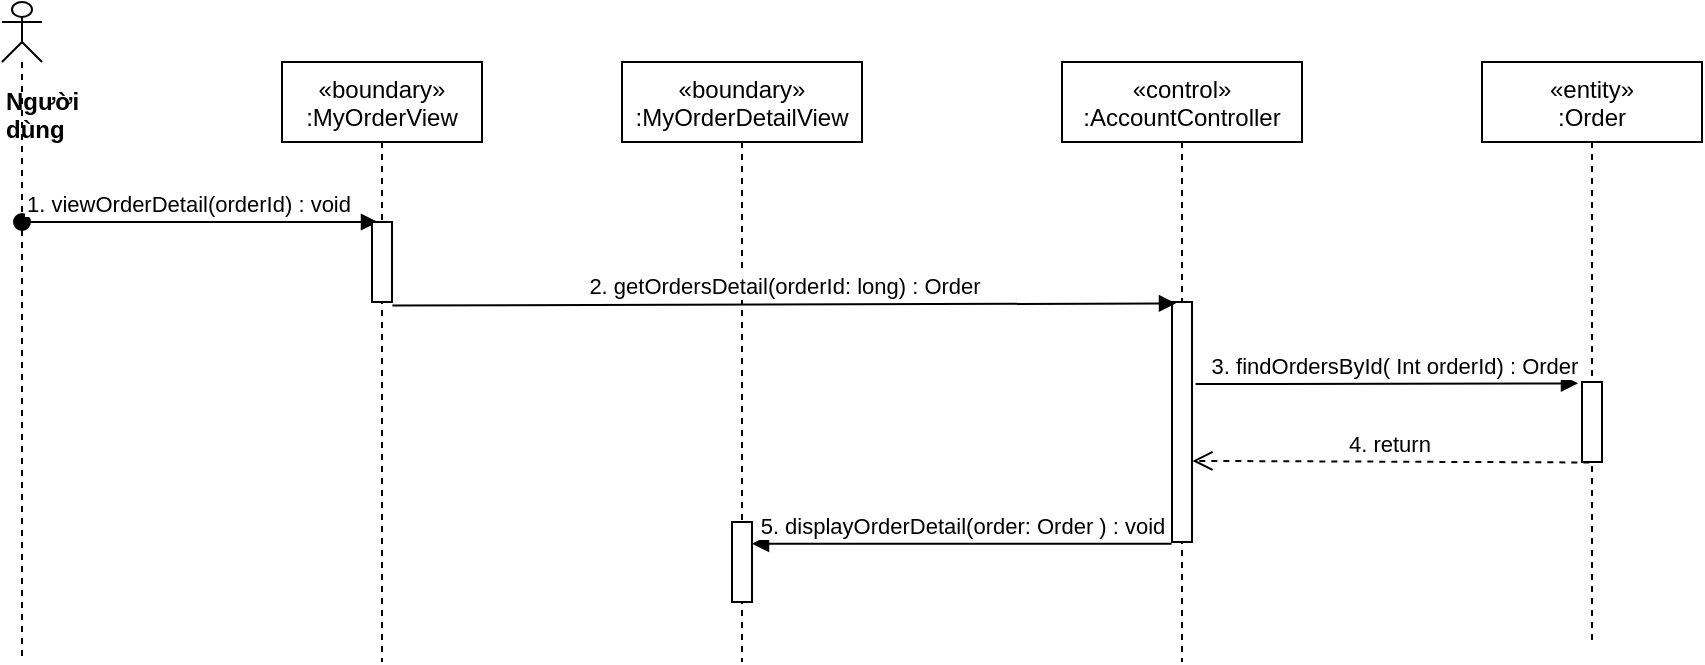 <mxfile version="14.8.2" type="device"><diagram id="kgpKYQtTHZ0yAKxKKP6v" name="Page-1"><mxGraphModel dx="1038" dy="521" grid="1" gridSize="10" guides="1" tooltips="1" connect="1" arrows="1" fold="1" page="1" pageScale="1" pageWidth="850" pageHeight="1100" math="0" shadow="0"><root><mxCell id="0"/><mxCell id="1" parent="0"/><mxCell id="MMp3LklvygZy1nA9mj0z-1" value="«boundary»&#10;:MyOrderDetailView" style="shape=umlLifeline;perimeter=lifelinePerimeter;container=1;collapsible=0;recursiveResize=0;rounded=0;shadow=0;strokeWidth=1;" parent="1" vertex="1"><mxGeometry x="480" y="80" width="120" height="300" as="geometry"/></mxCell><mxCell id="MMp3LklvygZy1nA9mj0z-3" value="" style="html=1;points=[];perimeter=orthogonalPerimeter;" parent="MMp3LklvygZy1nA9mj0z-1" vertex="1"><mxGeometry x="55" y="230" width="10" height="40" as="geometry"/></mxCell><mxCell id="MMp3LklvygZy1nA9mj0z-4" value="«control»&#10;:AccountController" style="shape=umlLifeline;perimeter=lifelinePerimeter;container=1;collapsible=0;recursiveResize=0;rounded=0;shadow=0;strokeWidth=1;" parent="1" vertex="1"><mxGeometry x="700" y="80" width="120" height="300" as="geometry"/></mxCell><mxCell id="MMp3LklvygZy1nA9mj0z-5" value="" style="points=[];perimeter=orthogonalPerimeter;rounded=0;shadow=0;strokeWidth=1;" parent="MMp3LklvygZy1nA9mj0z-4" vertex="1"><mxGeometry x="55" y="120" width="10" height="120" as="geometry"/></mxCell><mxCell id="MMp3LklvygZy1nA9mj0z-6" value="&lt;div&gt;&lt;b&gt;Người dùng&lt;/b&gt;&lt;/div&gt;" style="shape=umlLifeline;participant=umlActor;perimeter=lifelinePerimeter;whiteSpace=wrap;html=1;container=1;collapsible=0;recursiveResize=0;verticalAlign=top;spacingTop=36;outlineConnect=0;align=left;size=30;" parent="1" vertex="1"><mxGeometry x="170" y="50" width="20" height="330" as="geometry"/></mxCell><mxCell id="MMp3LklvygZy1nA9mj0z-7" value="1. viewOrderDetail(orderId) : void" style="verticalAlign=bottom;startArrow=oval;endArrow=block;startSize=8;shadow=0;strokeWidth=1;entryX=0.3;entryY=0;entryDx=0;entryDy=0;entryPerimeter=0;" parent="1" source="MMp3LklvygZy1nA9mj0z-6" target="YJ9bIzAfM8jDRiDhMKU9-3" edge="1"><mxGeometry x="-0.06" relative="1" as="geometry"><mxPoint x="100" y="170" as="sourcePoint"/><mxPoint as="offset"/><mxPoint x="300" y="160" as="targetPoint"/></mxGeometry></mxCell><mxCell id="MMp3LklvygZy1nA9mj0z-10" value="2. getOrdersDetail(orderId: long) : Order" style="html=1;verticalAlign=bottom;endArrow=block;entryX=0.2;entryY=0.006;entryDx=0;entryDy=0;entryPerimeter=0;exitX=1.02;exitY=1.045;exitDx=0;exitDy=0;exitPerimeter=0;" parent="1" source="YJ9bIzAfM8jDRiDhMKU9-3" target="MMp3LklvygZy1nA9mj0z-5" edge="1"><mxGeometry width="80" relative="1" as="geometry"><mxPoint x="370" y="201" as="sourcePoint"/><mxPoint x="700" y="228" as="targetPoint"/></mxGeometry></mxCell><mxCell id="MMp3LklvygZy1nA9mj0z-12" value="«entity»&#10;:Order" style="shape=umlLifeline;perimeter=lifelinePerimeter;container=1;collapsible=0;recursiveResize=0;rounded=0;shadow=0;strokeWidth=1;" parent="1" vertex="1"><mxGeometry x="910" y="80" width="110" height="290" as="geometry"/></mxCell><mxCell id="MMp3LklvygZy1nA9mj0z-13" value="" style="points=[];perimeter=orthogonalPerimeter;rounded=0;shadow=0;strokeWidth=1;" parent="MMp3LklvygZy1nA9mj0z-12" vertex="1"><mxGeometry x="50" y="160" width="10" height="40" as="geometry"/></mxCell><mxCell id="MMp3LklvygZy1nA9mj0z-14" value="3. findOrdersById( Int orderId) : Order" style="html=1;verticalAlign=bottom;endArrow=block;entryX=-0.2;entryY=0.017;entryDx=0;entryDy=0;entryPerimeter=0;exitX=1.18;exitY=0.342;exitDx=0;exitDy=0;exitPerimeter=0;" parent="1" target="MMp3LklvygZy1nA9mj0z-13" edge="1" source="MMp3LklvygZy1nA9mj0z-5"><mxGeometry x="0.041" width="80" relative="1" as="geometry"><mxPoint x="747" y="221" as="sourcePoint"/><mxPoint x="1110" y="297" as="targetPoint"/><mxPoint as="offset"/></mxGeometry></mxCell><mxCell id="MMp3LklvygZy1nA9mj0z-15" value="4. return&amp;nbsp;" style="html=1;verticalAlign=bottom;endArrow=open;dashed=1;endSize=8;exitX=0.367;exitY=1.006;exitDx=0;exitDy=0;exitPerimeter=0;entryX=1.02;entryY=0.662;entryDx=0;entryDy=0;entryPerimeter=0;" parent="1" source="MMp3LklvygZy1nA9mj0z-13" edge="1" target="MMp3LklvygZy1nA9mj0z-5"><mxGeometry relative="1" as="geometry"><mxPoint x="1000" y="360" as="sourcePoint"/><mxPoint x="744" y="250" as="targetPoint"/></mxGeometry></mxCell><mxCell id="YJ9bIzAfM8jDRiDhMKU9-1" value="«boundary»&#10;:MyOrderView" style="shape=umlLifeline;perimeter=lifelinePerimeter;container=1;collapsible=0;recursiveResize=0;rounded=0;shadow=0;strokeWidth=1;" parent="1" vertex="1"><mxGeometry x="310" y="80" width="100" height="300" as="geometry"/></mxCell><mxCell id="YJ9bIzAfM8jDRiDhMKU9-3" value="" style="html=1;points=[];perimeter=orthogonalPerimeter;" parent="YJ9bIzAfM8jDRiDhMKU9-1" vertex="1"><mxGeometry x="45" y="80" width="10" height="40" as="geometry"/></mxCell><mxCell id="0ZJsCJ9DYo1lE2HST6p7-1" value="&lt;span style=&quot;font-family: &amp;#34;helvetica&amp;#34; ; font-size: 11px&quot;&gt;5. displayOrderDetail(order: Order ) : void&lt;/span&gt;" style="html=1;verticalAlign=bottom;endArrow=block;fontSize=12;exitX=-0.02;exitY=1.007;exitDx=0;exitDy=0;exitPerimeter=0;" edge="1" parent="1" source="MMp3LklvygZy1nA9mj0z-5" target="MMp3LklvygZy1nA9mj0z-3"><mxGeometry width="80" relative="1" as="geometry"><mxPoint x="490" y="270" as="sourcePoint"/><mxPoint x="570" y="270" as="targetPoint"/></mxGeometry></mxCell></root></mxGraphModel></diagram></mxfile>